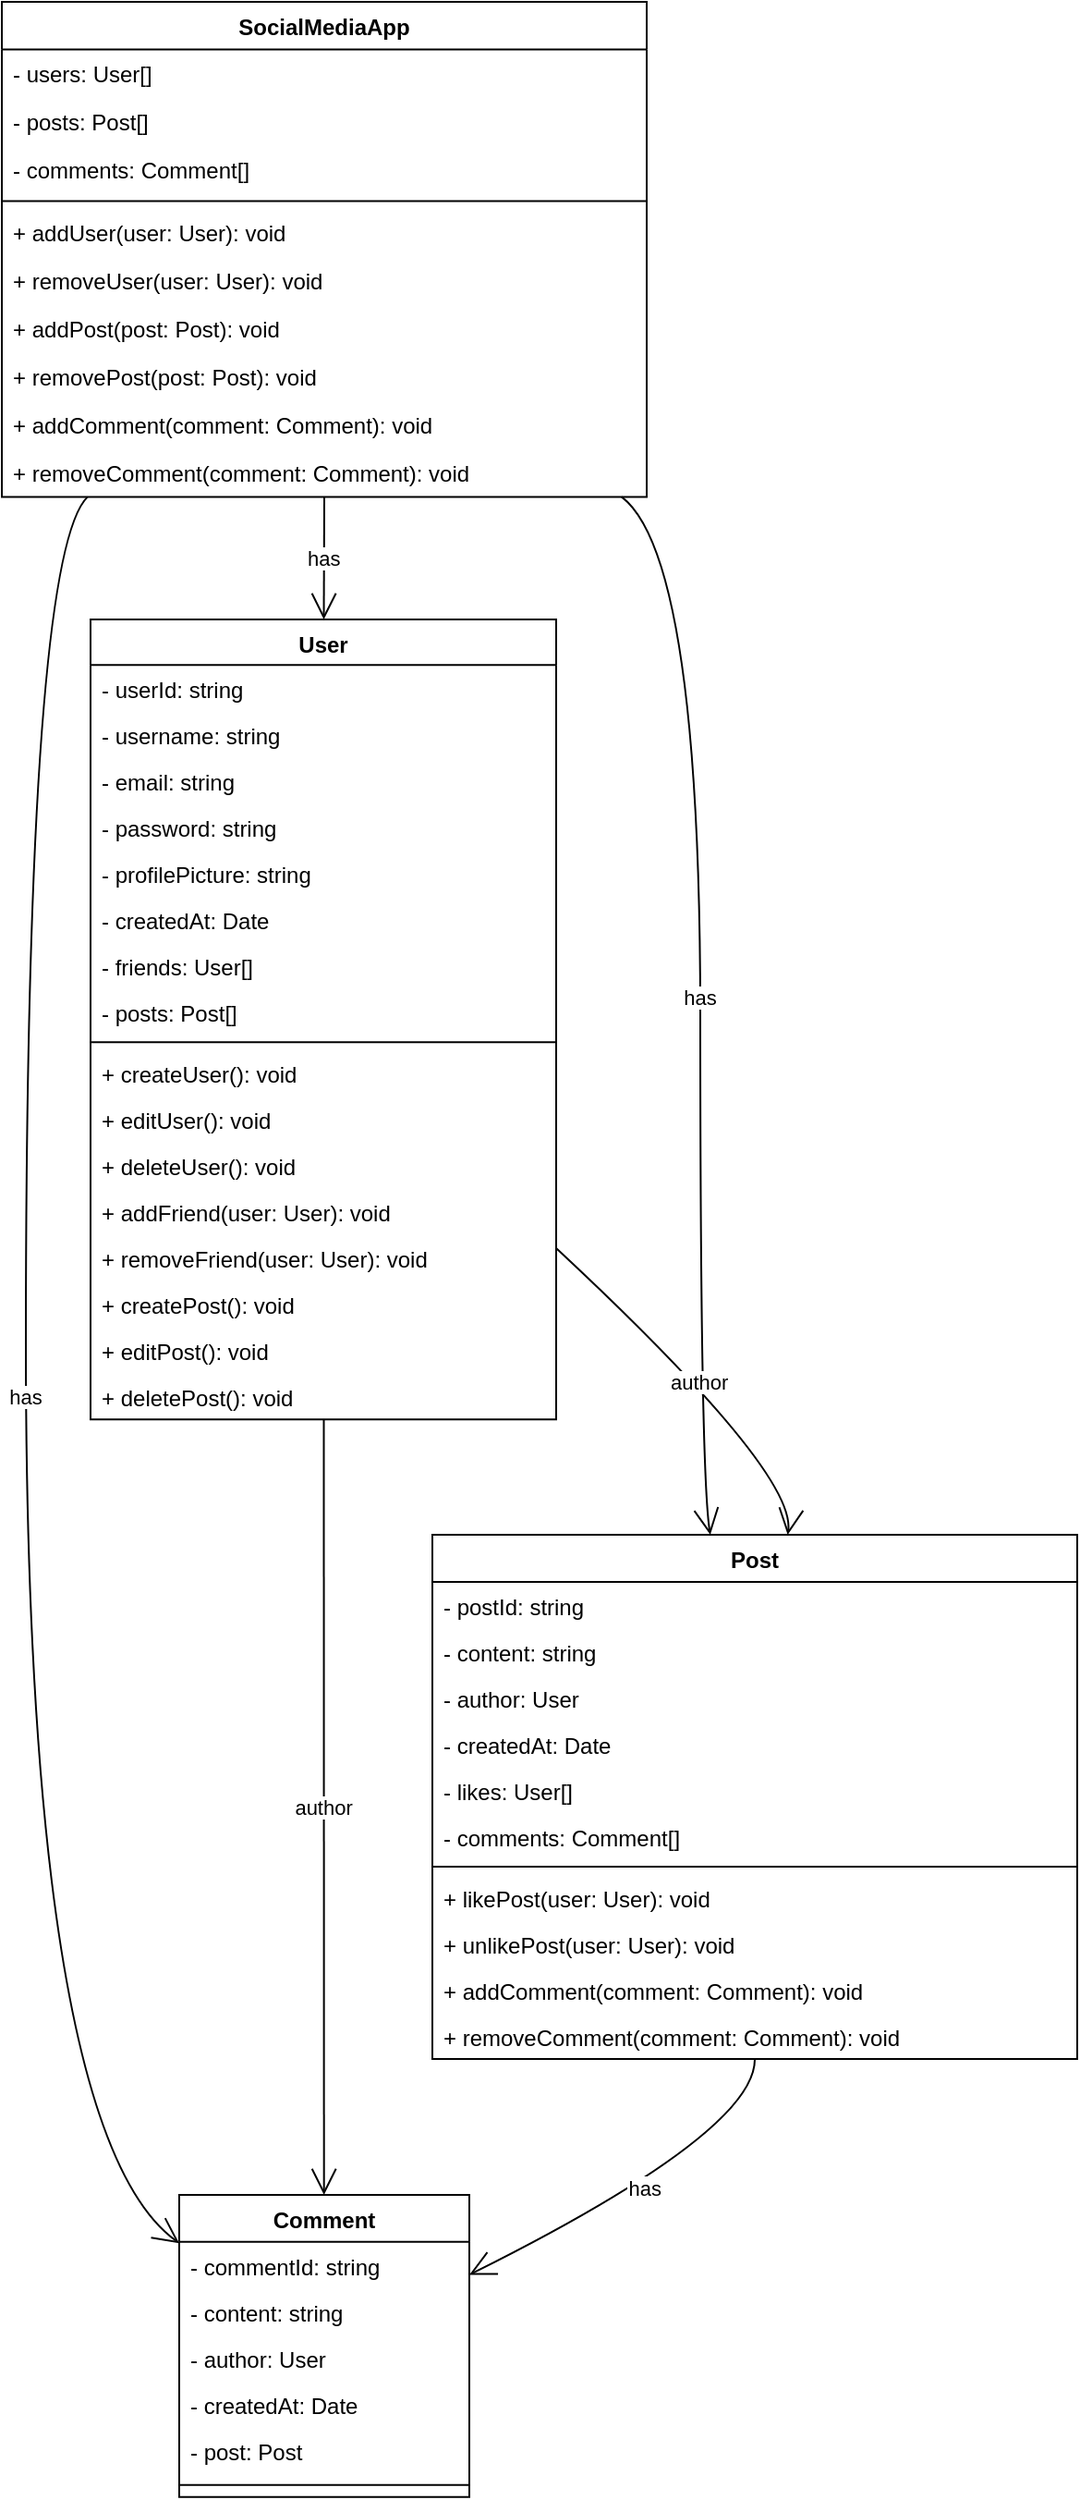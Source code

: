 <mxfile version="24.2.2" type="github">
  <diagram name="Page-1" id="koIVAY4JB31TPwZWneMI">
    <mxGraphModel dx="954" dy="592" grid="1" gridSize="10" guides="1" tooltips="1" connect="1" arrows="1" fold="1" page="1" pageScale="1" pageWidth="827" pageHeight="1169" math="0" shadow="0">
      <root>
        <mxCell id="0" />
        <mxCell id="1" parent="0" />
        <mxCell id="Pgo0efc2lDClGVMhZKWB-10" value="SocialMediaApp" style="swimlane;fontStyle=1;align=center;verticalAlign=top;childLayout=stackLayout;horizontal=1;startSize=25.7;horizontalStack=0;resizeParent=1;resizeParentMax=0;resizeLast=0;collapsible=0;marginBottom=0;" vertex="1" parent="1">
          <mxGeometry x="180" y="450" width="349" height="267.7" as="geometry" />
        </mxCell>
        <mxCell id="Pgo0efc2lDClGVMhZKWB-11" value="- users: User[]" style="text;strokeColor=none;fillColor=none;align=left;verticalAlign=top;spacingLeft=4;spacingRight=4;overflow=hidden;rotatable=0;points=[[0,0.5],[1,0.5]];portConstraint=eastwest;" vertex="1" parent="Pgo0efc2lDClGVMhZKWB-10">
          <mxGeometry y="25.7" width="349" height="26" as="geometry" />
        </mxCell>
        <mxCell id="Pgo0efc2lDClGVMhZKWB-12" value="- posts: Post[]" style="text;strokeColor=none;fillColor=none;align=left;verticalAlign=top;spacingLeft=4;spacingRight=4;overflow=hidden;rotatable=0;points=[[0,0.5],[1,0.5]];portConstraint=eastwest;" vertex="1" parent="Pgo0efc2lDClGVMhZKWB-10">
          <mxGeometry y="51.7" width="349" height="26" as="geometry" />
        </mxCell>
        <mxCell id="Pgo0efc2lDClGVMhZKWB-13" value="- comments: Comment[]" style="text;strokeColor=none;fillColor=none;align=left;verticalAlign=top;spacingLeft=4;spacingRight=4;overflow=hidden;rotatable=0;points=[[0,0.5],[1,0.5]];portConstraint=eastwest;" vertex="1" parent="Pgo0efc2lDClGVMhZKWB-10">
          <mxGeometry y="77.7" width="349" height="26" as="geometry" />
        </mxCell>
        <mxCell id="Pgo0efc2lDClGVMhZKWB-14" style="line;strokeWidth=1;fillColor=none;align=left;verticalAlign=middle;spacingTop=-1;spacingLeft=3;spacingRight=3;rotatable=0;labelPosition=right;points=[];portConstraint=eastwest;strokeColor=inherit;" vertex="1" parent="Pgo0efc2lDClGVMhZKWB-10">
          <mxGeometry y="103.7" width="349" height="8" as="geometry" />
        </mxCell>
        <mxCell id="Pgo0efc2lDClGVMhZKWB-15" value="+ addUser(user: User): void" style="text;strokeColor=none;fillColor=none;align=left;verticalAlign=top;spacingLeft=4;spacingRight=4;overflow=hidden;rotatable=0;points=[[0,0.5],[1,0.5]];portConstraint=eastwest;" vertex="1" parent="Pgo0efc2lDClGVMhZKWB-10">
          <mxGeometry y="111.7" width="349" height="26" as="geometry" />
        </mxCell>
        <mxCell id="Pgo0efc2lDClGVMhZKWB-16" value="+ removeUser(user: User): void" style="text;strokeColor=none;fillColor=none;align=left;verticalAlign=top;spacingLeft=4;spacingRight=4;overflow=hidden;rotatable=0;points=[[0,0.5],[1,0.5]];portConstraint=eastwest;" vertex="1" parent="Pgo0efc2lDClGVMhZKWB-10">
          <mxGeometry y="137.7" width="349" height="26" as="geometry" />
        </mxCell>
        <mxCell id="Pgo0efc2lDClGVMhZKWB-17" value="+ addPost(post: Post): void" style="text;strokeColor=none;fillColor=none;align=left;verticalAlign=top;spacingLeft=4;spacingRight=4;overflow=hidden;rotatable=0;points=[[0,0.5],[1,0.5]];portConstraint=eastwest;" vertex="1" parent="Pgo0efc2lDClGVMhZKWB-10">
          <mxGeometry y="163.7" width="349" height="26" as="geometry" />
        </mxCell>
        <mxCell id="Pgo0efc2lDClGVMhZKWB-18" value="+ removePost(post: Post): void" style="text;strokeColor=none;fillColor=none;align=left;verticalAlign=top;spacingLeft=4;spacingRight=4;overflow=hidden;rotatable=0;points=[[0,0.5],[1,0.5]];portConstraint=eastwest;" vertex="1" parent="Pgo0efc2lDClGVMhZKWB-10">
          <mxGeometry y="189.7" width="349" height="26" as="geometry" />
        </mxCell>
        <mxCell id="Pgo0efc2lDClGVMhZKWB-19" value="+ addComment(comment: Comment): void" style="text;strokeColor=none;fillColor=none;align=left;verticalAlign=top;spacingLeft=4;spacingRight=4;overflow=hidden;rotatable=0;points=[[0,0.5],[1,0.5]];portConstraint=eastwest;" vertex="1" parent="Pgo0efc2lDClGVMhZKWB-10">
          <mxGeometry y="215.7" width="349" height="26" as="geometry" />
        </mxCell>
        <mxCell id="Pgo0efc2lDClGVMhZKWB-20" value="+ removeComment(comment: Comment): void" style="text;strokeColor=none;fillColor=none;align=left;verticalAlign=top;spacingLeft=4;spacingRight=4;overflow=hidden;rotatable=0;points=[[0,0.5],[1,0.5]];portConstraint=eastwest;" vertex="1" parent="Pgo0efc2lDClGVMhZKWB-10">
          <mxGeometry y="241.7" width="349" height="26" as="geometry" />
        </mxCell>
        <mxCell id="Pgo0efc2lDClGVMhZKWB-21" value="User" style="swimlane;fontStyle=1;align=center;verticalAlign=top;childLayout=stackLayout;horizontal=1;startSize=24.588;horizontalStack=0;resizeParent=1;resizeParentMax=0;resizeLast=0;collapsible=0;marginBottom=0;" vertex="1" parent="1">
          <mxGeometry x="228" y="784" width="252" height="432.588" as="geometry" />
        </mxCell>
        <mxCell id="Pgo0efc2lDClGVMhZKWB-22" value="- userId: string" style="text;strokeColor=none;fillColor=none;align=left;verticalAlign=top;spacingLeft=4;spacingRight=4;overflow=hidden;rotatable=0;points=[[0,0.5],[1,0.5]];portConstraint=eastwest;" vertex="1" parent="Pgo0efc2lDClGVMhZKWB-21">
          <mxGeometry y="24.588" width="252" height="25" as="geometry" />
        </mxCell>
        <mxCell id="Pgo0efc2lDClGVMhZKWB-23" value="- username: string" style="text;strokeColor=none;fillColor=none;align=left;verticalAlign=top;spacingLeft=4;spacingRight=4;overflow=hidden;rotatable=0;points=[[0,0.5],[1,0.5]];portConstraint=eastwest;" vertex="1" parent="Pgo0efc2lDClGVMhZKWB-21">
          <mxGeometry y="49.588" width="252" height="25" as="geometry" />
        </mxCell>
        <mxCell id="Pgo0efc2lDClGVMhZKWB-24" value="- email: string" style="text;strokeColor=none;fillColor=none;align=left;verticalAlign=top;spacingLeft=4;spacingRight=4;overflow=hidden;rotatable=0;points=[[0,0.5],[1,0.5]];portConstraint=eastwest;" vertex="1" parent="Pgo0efc2lDClGVMhZKWB-21">
          <mxGeometry y="74.588" width="252" height="25" as="geometry" />
        </mxCell>
        <mxCell id="Pgo0efc2lDClGVMhZKWB-25" value="- password: string" style="text;strokeColor=none;fillColor=none;align=left;verticalAlign=top;spacingLeft=4;spacingRight=4;overflow=hidden;rotatable=0;points=[[0,0.5],[1,0.5]];portConstraint=eastwest;" vertex="1" parent="Pgo0efc2lDClGVMhZKWB-21">
          <mxGeometry y="99.588" width="252" height="25" as="geometry" />
        </mxCell>
        <mxCell id="Pgo0efc2lDClGVMhZKWB-26" value="- profilePicture: string" style="text;strokeColor=none;fillColor=none;align=left;verticalAlign=top;spacingLeft=4;spacingRight=4;overflow=hidden;rotatable=0;points=[[0,0.5],[1,0.5]];portConstraint=eastwest;" vertex="1" parent="Pgo0efc2lDClGVMhZKWB-21">
          <mxGeometry y="124.588" width="252" height="25" as="geometry" />
        </mxCell>
        <mxCell id="Pgo0efc2lDClGVMhZKWB-27" value="- createdAt: Date" style="text;strokeColor=none;fillColor=none;align=left;verticalAlign=top;spacingLeft=4;spacingRight=4;overflow=hidden;rotatable=0;points=[[0,0.5],[1,0.5]];portConstraint=eastwest;" vertex="1" parent="Pgo0efc2lDClGVMhZKWB-21">
          <mxGeometry y="149.588" width="252" height="25" as="geometry" />
        </mxCell>
        <mxCell id="Pgo0efc2lDClGVMhZKWB-28" value="- friends: User[]" style="text;strokeColor=none;fillColor=none;align=left;verticalAlign=top;spacingLeft=4;spacingRight=4;overflow=hidden;rotatable=0;points=[[0,0.5],[1,0.5]];portConstraint=eastwest;" vertex="1" parent="Pgo0efc2lDClGVMhZKWB-21">
          <mxGeometry y="174.588" width="252" height="25" as="geometry" />
        </mxCell>
        <mxCell id="Pgo0efc2lDClGVMhZKWB-29" value="- posts: Post[]" style="text;strokeColor=none;fillColor=none;align=left;verticalAlign=top;spacingLeft=4;spacingRight=4;overflow=hidden;rotatable=0;points=[[0,0.5],[1,0.5]];portConstraint=eastwest;" vertex="1" parent="Pgo0efc2lDClGVMhZKWB-21">
          <mxGeometry y="199.588" width="252" height="25" as="geometry" />
        </mxCell>
        <mxCell id="Pgo0efc2lDClGVMhZKWB-30" style="line;strokeWidth=1;fillColor=none;align=left;verticalAlign=middle;spacingTop=-1;spacingLeft=3;spacingRight=3;rotatable=0;labelPosition=right;points=[];portConstraint=eastwest;strokeColor=inherit;" vertex="1" parent="Pgo0efc2lDClGVMhZKWB-21">
          <mxGeometry y="224.588" width="252" height="8" as="geometry" />
        </mxCell>
        <mxCell id="Pgo0efc2lDClGVMhZKWB-31" value="+ createUser(): void" style="text;strokeColor=none;fillColor=none;align=left;verticalAlign=top;spacingLeft=4;spacingRight=4;overflow=hidden;rotatable=0;points=[[0,0.5],[1,0.5]];portConstraint=eastwest;" vertex="1" parent="Pgo0efc2lDClGVMhZKWB-21">
          <mxGeometry y="232.588" width="252" height="25" as="geometry" />
        </mxCell>
        <mxCell id="Pgo0efc2lDClGVMhZKWB-32" value="+ editUser(): void" style="text;strokeColor=none;fillColor=none;align=left;verticalAlign=top;spacingLeft=4;spacingRight=4;overflow=hidden;rotatable=0;points=[[0,0.5],[1,0.5]];portConstraint=eastwest;" vertex="1" parent="Pgo0efc2lDClGVMhZKWB-21">
          <mxGeometry y="257.588" width="252" height="25" as="geometry" />
        </mxCell>
        <mxCell id="Pgo0efc2lDClGVMhZKWB-33" value="+ deleteUser(): void" style="text;strokeColor=none;fillColor=none;align=left;verticalAlign=top;spacingLeft=4;spacingRight=4;overflow=hidden;rotatable=0;points=[[0,0.5],[1,0.5]];portConstraint=eastwest;" vertex="1" parent="Pgo0efc2lDClGVMhZKWB-21">
          <mxGeometry y="282.588" width="252" height="25" as="geometry" />
        </mxCell>
        <mxCell id="Pgo0efc2lDClGVMhZKWB-34" value="+ addFriend(user: User): void" style="text;strokeColor=none;fillColor=none;align=left;verticalAlign=top;spacingLeft=4;spacingRight=4;overflow=hidden;rotatable=0;points=[[0,0.5],[1,0.5]];portConstraint=eastwest;" vertex="1" parent="Pgo0efc2lDClGVMhZKWB-21">
          <mxGeometry y="307.588" width="252" height="25" as="geometry" />
        </mxCell>
        <mxCell id="Pgo0efc2lDClGVMhZKWB-35" value="+ removeFriend(user: User): void" style="text;strokeColor=none;fillColor=none;align=left;verticalAlign=top;spacingLeft=4;spacingRight=4;overflow=hidden;rotatable=0;points=[[0,0.5],[1,0.5]];portConstraint=eastwest;" vertex="1" parent="Pgo0efc2lDClGVMhZKWB-21">
          <mxGeometry y="332.588" width="252" height="25" as="geometry" />
        </mxCell>
        <mxCell id="Pgo0efc2lDClGVMhZKWB-36" value="+ createPost(): void" style="text;strokeColor=none;fillColor=none;align=left;verticalAlign=top;spacingLeft=4;spacingRight=4;overflow=hidden;rotatable=0;points=[[0,0.5],[1,0.5]];portConstraint=eastwest;" vertex="1" parent="Pgo0efc2lDClGVMhZKWB-21">
          <mxGeometry y="357.588" width="252" height="25" as="geometry" />
        </mxCell>
        <mxCell id="Pgo0efc2lDClGVMhZKWB-37" value="+ editPost(): void" style="text;strokeColor=none;fillColor=none;align=left;verticalAlign=top;spacingLeft=4;spacingRight=4;overflow=hidden;rotatable=0;points=[[0,0.5],[1,0.5]];portConstraint=eastwest;" vertex="1" parent="Pgo0efc2lDClGVMhZKWB-21">
          <mxGeometry y="382.588" width="252" height="25" as="geometry" />
        </mxCell>
        <mxCell id="Pgo0efc2lDClGVMhZKWB-38" value="+ deletePost(): void" style="text;strokeColor=none;fillColor=none;align=left;verticalAlign=top;spacingLeft=4;spacingRight=4;overflow=hidden;rotatable=0;points=[[0,0.5],[1,0.5]];portConstraint=eastwest;" vertex="1" parent="Pgo0efc2lDClGVMhZKWB-21">
          <mxGeometry y="407.588" width="252" height="25" as="geometry" />
        </mxCell>
        <mxCell id="Pgo0efc2lDClGVMhZKWB-39" value="Post" style="swimlane;fontStyle=1;align=center;verticalAlign=top;childLayout=stackLayout;horizontal=1;startSize=25.455;horizontalStack=0;resizeParent=1;resizeParentMax=0;resizeLast=0;collapsible=0;marginBottom=0;" vertex="1" parent="1">
          <mxGeometry x="413" y="1279" width="349" height="283.455" as="geometry" />
        </mxCell>
        <mxCell id="Pgo0efc2lDClGVMhZKWB-40" value="- postId: string" style="text;strokeColor=none;fillColor=none;align=left;verticalAlign=top;spacingLeft=4;spacingRight=4;overflow=hidden;rotatable=0;points=[[0,0.5],[1,0.5]];portConstraint=eastwest;" vertex="1" parent="Pgo0efc2lDClGVMhZKWB-39">
          <mxGeometry y="25.455" width="349" height="25" as="geometry" />
        </mxCell>
        <mxCell id="Pgo0efc2lDClGVMhZKWB-41" value="- content: string" style="text;strokeColor=none;fillColor=none;align=left;verticalAlign=top;spacingLeft=4;spacingRight=4;overflow=hidden;rotatable=0;points=[[0,0.5],[1,0.5]];portConstraint=eastwest;" vertex="1" parent="Pgo0efc2lDClGVMhZKWB-39">
          <mxGeometry y="50.455" width="349" height="25" as="geometry" />
        </mxCell>
        <mxCell id="Pgo0efc2lDClGVMhZKWB-42" value="- author: User" style="text;strokeColor=none;fillColor=none;align=left;verticalAlign=top;spacingLeft=4;spacingRight=4;overflow=hidden;rotatable=0;points=[[0,0.5],[1,0.5]];portConstraint=eastwest;" vertex="1" parent="Pgo0efc2lDClGVMhZKWB-39">
          <mxGeometry y="75.455" width="349" height="25" as="geometry" />
        </mxCell>
        <mxCell id="Pgo0efc2lDClGVMhZKWB-43" value="- createdAt: Date" style="text;strokeColor=none;fillColor=none;align=left;verticalAlign=top;spacingLeft=4;spacingRight=4;overflow=hidden;rotatable=0;points=[[0,0.5],[1,0.5]];portConstraint=eastwest;" vertex="1" parent="Pgo0efc2lDClGVMhZKWB-39">
          <mxGeometry y="100.455" width="349" height="25" as="geometry" />
        </mxCell>
        <mxCell id="Pgo0efc2lDClGVMhZKWB-44" value="- likes: User[]" style="text;strokeColor=none;fillColor=none;align=left;verticalAlign=top;spacingLeft=4;spacingRight=4;overflow=hidden;rotatable=0;points=[[0,0.5],[1,0.5]];portConstraint=eastwest;" vertex="1" parent="Pgo0efc2lDClGVMhZKWB-39">
          <mxGeometry y="125.455" width="349" height="25" as="geometry" />
        </mxCell>
        <mxCell id="Pgo0efc2lDClGVMhZKWB-45" value="- comments: Comment[]" style="text;strokeColor=none;fillColor=none;align=left;verticalAlign=top;spacingLeft=4;spacingRight=4;overflow=hidden;rotatable=0;points=[[0,0.5],[1,0.5]];portConstraint=eastwest;" vertex="1" parent="Pgo0efc2lDClGVMhZKWB-39">
          <mxGeometry y="150.455" width="349" height="25" as="geometry" />
        </mxCell>
        <mxCell id="Pgo0efc2lDClGVMhZKWB-46" style="line;strokeWidth=1;fillColor=none;align=left;verticalAlign=middle;spacingTop=-1;spacingLeft=3;spacingRight=3;rotatable=0;labelPosition=right;points=[];portConstraint=eastwest;strokeColor=inherit;" vertex="1" parent="Pgo0efc2lDClGVMhZKWB-39">
          <mxGeometry y="175.455" width="349" height="8" as="geometry" />
        </mxCell>
        <mxCell id="Pgo0efc2lDClGVMhZKWB-47" value="+ likePost(user: User): void" style="text;strokeColor=none;fillColor=none;align=left;verticalAlign=top;spacingLeft=4;spacingRight=4;overflow=hidden;rotatable=0;points=[[0,0.5],[1,0.5]];portConstraint=eastwest;" vertex="1" parent="Pgo0efc2lDClGVMhZKWB-39">
          <mxGeometry y="183.455" width="349" height="25" as="geometry" />
        </mxCell>
        <mxCell id="Pgo0efc2lDClGVMhZKWB-48" value="+ unlikePost(user: User): void" style="text;strokeColor=none;fillColor=none;align=left;verticalAlign=top;spacingLeft=4;spacingRight=4;overflow=hidden;rotatable=0;points=[[0,0.5],[1,0.5]];portConstraint=eastwest;" vertex="1" parent="Pgo0efc2lDClGVMhZKWB-39">
          <mxGeometry y="208.455" width="349" height="25" as="geometry" />
        </mxCell>
        <mxCell id="Pgo0efc2lDClGVMhZKWB-49" value="+ addComment(comment: Comment): void" style="text;strokeColor=none;fillColor=none;align=left;verticalAlign=top;spacingLeft=4;spacingRight=4;overflow=hidden;rotatable=0;points=[[0,0.5],[1,0.5]];portConstraint=eastwest;" vertex="1" parent="Pgo0efc2lDClGVMhZKWB-39">
          <mxGeometry y="233.455" width="349" height="25" as="geometry" />
        </mxCell>
        <mxCell id="Pgo0efc2lDClGVMhZKWB-50" value="+ removeComment(comment: Comment): void" style="text;strokeColor=none;fillColor=none;align=left;verticalAlign=top;spacingLeft=4;spacingRight=4;overflow=hidden;rotatable=0;points=[[0,0.5],[1,0.5]];portConstraint=eastwest;" vertex="1" parent="Pgo0efc2lDClGVMhZKWB-39">
          <mxGeometry y="258.455" width="349" height="25" as="geometry" />
        </mxCell>
        <mxCell id="Pgo0efc2lDClGVMhZKWB-51" value="Comment" style="swimlane;fontStyle=1;align=center;verticalAlign=top;childLayout=stackLayout;horizontal=1;startSize=25.385;horizontalStack=0;resizeParent=1;resizeParentMax=0;resizeLast=0;collapsible=0;marginBottom=0;" vertex="1" parent="1">
          <mxGeometry x="276" y="1636" width="157" height="163.385" as="geometry" />
        </mxCell>
        <mxCell id="Pgo0efc2lDClGVMhZKWB-52" value="- commentId: string" style="text;strokeColor=none;fillColor=none;align=left;verticalAlign=top;spacingLeft=4;spacingRight=4;overflow=hidden;rotatable=0;points=[[0,0.5],[1,0.5]];portConstraint=eastwest;" vertex="1" parent="Pgo0efc2lDClGVMhZKWB-51">
          <mxGeometry y="25.385" width="157" height="25" as="geometry" />
        </mxCell>
        <mxCell id="Pgo0efc2lDClGVMhZKWB-53" value="- content: string" style="text;strokeColor=none;fillColor=none;align=left;verticalAlign=top;spacingLeft=4;spacingRight=4;overflow=hidden;rotatable=0;points=[[0,0.5],[1,0.5]];portConstraint=eastwest;" vertex="1" parent="Pgo0efc2lDClGVMhZKWB-51">
          <mxGeometry y="50.385" width="157" height="25" as="geometry" />
        </mxCell>
        <mxCell id="Pgo0efc2lDClGVMhZKWB-54" value="- author: User" style="text;strokeColor=none;fillColor=none;align=left;verticalAlign=top;spacingLeft=4;spacingRight=4;overflow=hidden;rotatable=0;points=[[0,0.5],[1,0.5]];portConstraint=eastwest;" vertex="1" parent="Pgo0efc2lDClGVMhZKWB-51">
          <mxGeometry y="75.385" width="157" height="25" as="geometry" />
        </mxCell>
        <mxCell id="Pgo0efc2lDClGVMhZKWB-55" value="- createdAt: Date" style="text;strokeColor=none;fillColor=none;align=left;verticalAlign=top;spacingLeft=4;spacingRight=4;overflow=hidden;rotatable=0;points=[[0,0.5],[1,0.5]];portConstraint=eastwest;" vertex="1" parent="Pgo0efc2lDClGVMhZKWB-51">
          <mxGeometry y="100.385" width="157" height="25" as="geometry" />
        </mxCell>
        <mxCell id="Pgo0efc2lDClGVMhZKWB-56" value="- post: Post" style="text;strokeColor=none;fillColor=none;align=left;verticalAlign=top;spacingLeft=4;spacingRight=4;overflow=hidden;rotatable=0;points=[[0,0.5],[1,0.5]];portConstraint=eastwest;" vertex="1" parent="Pgo0efc2lDClGVMhZKWB-51">
          <mxGeometry y="125.385" width="157" height="25" as="geometry" />
        </mxCell>
        <mxCell id="Pgo0efc2lDClGVMhZKWB-57" style="line;strokeWidth=1;fillColor=none;align=left;verticalAlign=middle;spacingTop=-1;spacingLeft=3;spacingRight=3;rotatable=0;labelPosition=right;points=[];portConstraint=eastwest;strokeColor=inherit;" vertex="1" parent="Pgo0efc2lDClGVMhZKWB-51">
          <mxGeometry y="150.385" width="157" height="13" as="geometry" />
        </mxCell>
        <mxCell id="Pgo0efc2lDClGVMhZKWB-58" value="has" style="curved=1;startArrow=none;endArrow=open;endSize=12;exitX=0.5;exitY=1;entryX=0.501;entryY=0;rounded=0;" edge="1" parent="1" source="Pgo0efc2lDClGVMhZKWB-10" target="Pgo0efc2lDClGVMhZKWB-21">
          <mxGeometry relative="1" as="geometry">
            <Array as="points" />
          </mxGeometry>
        </mxCell>
        <mxCell id="Pgo0efc2lDClGVMhZKWB-59" value="has" style="curved=1;startArrow=none;endArrow=open;endSize=12;exitX=0.961;exitY=1;entryX=0.431;entryY=0;rounded=0;" edge="1" parent="1" source="Pgo0efc2lDClGVMhZKWB-10" target="Pgo0efc2lDClGVMhZKWB-39">
          <mxGeometry relative="1" as="geometry">
            <Array as="points">
              <mxPoint x="558" y="750" />
              <mxPoint x="558" y="1245" />
            </Array>
          </mxGeometry>
        </mxCell>
        <mxCell id="Pgo0efc2lDClGVMhZKWB-60" value="has" style="curved=1;startArrow=none;endArrow=open;endSize=12;exitX=0.133;exitY=1;entryX=-0.001;entryY=0.159;rounded=0;" edge="1" parent="1" source="Pgo0efc2lDClGVMhZKWB-10" target="Pgo0efc2lDClGVMhZKWB-51">
          <mxGeometry relative="1" as="geometry">
            <Array as="points">
              <mxPoint x="193" y="750" />
              <mxPoint x="193" y="1602" />
            </Array>
          </mxGeometry>
        </mxCell>
        <mxCell id="Pgo0efc2lDClGVMhZKWB-61" value="author" style="curved=1;startArrow=none;endArrow=open;endSize=12;exitX=1.002;exitY=0.787;entryX=0.551;entryY=0;rounded=0;" edge="1" parent="1" source="Pgo0efc2lDClGVMhZKWB-21" target="Pgo0efc2lDClGVMhZKWB-39">
          <mxGeometry relative="1" as="geometry">
            <Array as="points">
              <mxPoint x="610" y="1245" />
            </Array>
          </mxGeometry>
        </mxCell>
        <mxCell id="Pgo0efc2lDClGVMhZKWB-62" value="author" style="curved=1;startArrow=none;endArrow=open;endSize=12;exitX=0.501;exitY=1;entryX=0.499;entryY=0;rounded=0;" edge="1" parent="1" source="Pgo0efc2lDClGVMhZKWB-21" target="Pgo0efc2lDClGVMhZKWB-51">
          <mxGeometry relative="1" as="geometry">
            <Array as="points" />
          </mxGeometry>
        </mxCell>
        <mxCell id="Pgo0efc2lDClGVMhZKWB-63" value="has" style="curved=1;startArrow=none;endArrow=open;endSize=12;exitX=0.5;exitY=1;entryX=0.999;entryY=0.265;rounded=0;" edge="1" parent="1" source="Pgo0efc2lDClGVMhZKWB-39" target="Pgo0efc2lDClGVMhZKWB-51">
          <mxGeometry relative="1" as="geometry">
            <Array as="points">
              <mxPoint x="588" y="1602" />
            </Array>
          </mxGeometry>
        </mxCell>
      </root>
    </mxGraphModel>
  </diagram>
</mxfile>
